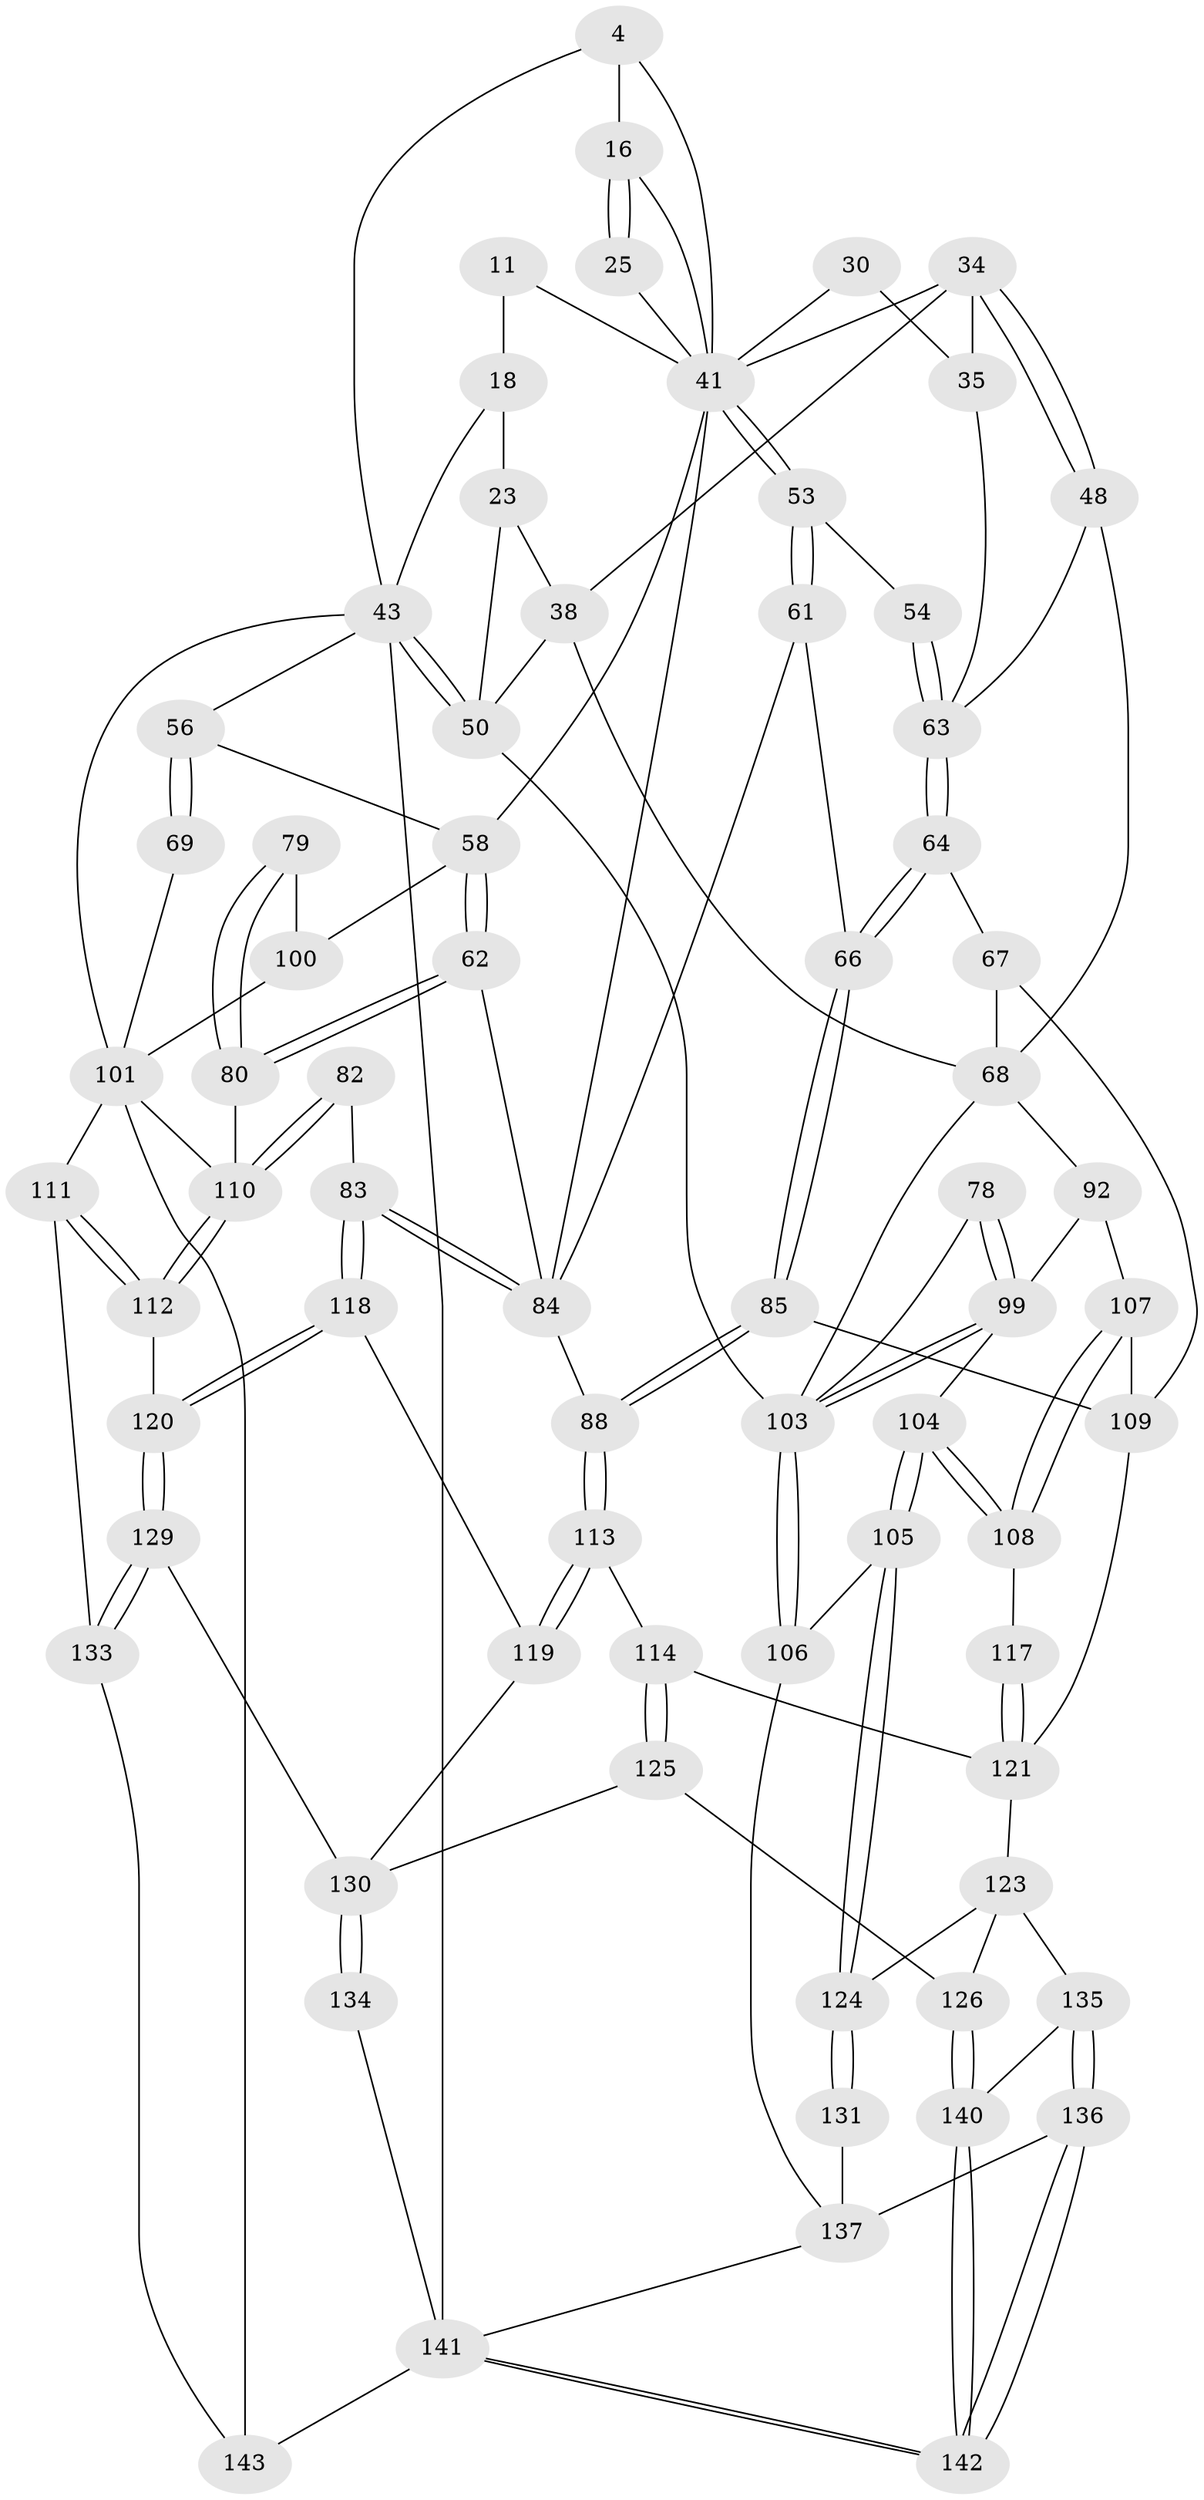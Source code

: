 // original degree distribution, {3: 0.02097902097902098, 4: 0.22377622377622378, 6: 0.21678321678321677, 5: 0.5384615384615384}
// Generated by graph-tools (version 1.1) at 2025/00/03/09/25 05:00:41]
// undirected, 71 vertices, 157 edges
graph export_dot {
graph [start="1"]
  node [color=gray90,style=filled];
  4 [pos="+1+0",super="+3"];
  11 [pos="+0.32522275699935754+0.010794557800783693"];
  16 [pos="+0.7336071324765123+0.034830656311578646",super="+12"];
  18 [pos="+0.13811483006585526+0",super="+17+8"];
  23 [pos="+0.2727608434517522+0.10199990182640507",super="+22+19"];
  25 [pos="+0.7686911896149425+0.12830078038024761",super="+13"];
  30 [pos="+0.47044779480216187+0.16623574663199336"];
  34 [pos="+0.4090785485928031+0.17562213484292497",super="+31+33"];
  35 [pos="+0.4629010359236602+0.17039914814850257"];
  38 [pos="+0.24088142603563048+0.22950621040446592",super="+32+36"];
  41 [pos="+0.6039067980033882+0.18348788798312715",super="+29+28+40"];
  43 [pos="+0+0.1643935372352403",super="+21+6"];
  48 [pos="+0.38487562660009494+0.22221744563331858"];
  50 [pos="+0+0.32856095488603093",super="+47+42"];
  53 [pos="+0.5348205221075637+0.2869191659848437"];
  54 [pos="+0.5287170998691649+0.28740546119738547"];
  56 [pos="+0.913029233350354+0.2187877786931684",super="+55"];
  58 [pos="+0.8265987931792317+0.2451966547353816",super="+57"];
  61 [pos="+0.6039032725064104+0.3773907843330917"];
  62 [pos="+0.7773612643752837+0.3086402019992885"];
  63 [pos="+0.43131820268124016+0.34173387531834365",super="+52+51"];
  64 [pos="+0.425491145438655+0.35211074062013126"];
  66 [pos="+0.5009132175097254+0.4149179404632141"];
  67 [pos="+0.35743617463449845+0.413947755993389",super="+65"];
  68 [pos="+0.23648966120174011+0.4008711654654718",super="+49"];
  69 [pos="+1+0.2740030494448302"];
  78 [pos="+0+0.38948121795079527"];
  79 [pos="+0.8475402554587953+0.456567810706505"];
  80 [pos="+0.8268860795529174+0.4608565730079603"];
  82 [pos="+0.7495976986026329+0.5602093000636058"];
  83 [pos="+0.7206517410302755+0.5597764304118797"];
  84 [pos="+0.6654405699440727+0.5231265025487581",super="+60"];
  85 [pos="+0.49200147232058905+0.5307207822075081"];
  88 [pos="+0.5353069964027937+0.5486181572076689"];
  92 [pos="+0.23794878989653265+0.5007679523152881",super="+76"];
  99 [pos="+0.10687597590308194+0.5188945393650959",super="+98+77"];
  100 [pos="+0.9244684969354706+0.4723959257799769",super="+71+72"];
  101 [pos="+0.9370036440414875+0.549994204898951",super="+90"];
  103 [pos="+0.09934602025904819+0.6381995231789422",super="+74+73+75"];
  104 [pos="+0.16230257214147498+0.6989146191101843"];
  105 [pos="+0.15484782388520205+0.7033455699522159"];
  106 [pos="+0.11358989087851391+0.6865246349376339",super="+93"];
  107 [pos="+0.3073056574910179+0.5775867562055091",super="+91"];
  108 [pos="+0.2534847693204796+0.6784900259672099"];
  109 [pos="+0.42228779650559073+0.5469974669399851",super="+87"];
  110 [pos="+0.822503369874919+0.6307969916747229",super="+102+81"];
  111 [pos="+1+0.783446722411124"];
  112 [pos="+0.8704269641304735+0.7112427168895791"];
  113 [pos="+0.5336588135713177+0.7152551490875173"];
  114 [pos="+0.5218804557475806+0.7210284172361586"];
  117 [pos="+0.31041294059491403+0.7007223085299364"];
  118 [pos="+0.6442658935078268+0.6997078151729343"];
  119 [pos="+0.6153796952856133+0.7251256541127232"];
  120 [pos="+0.8074921916115225+0.7802871876070105"];
  121 [pos="+0.36937832796371545+0.8324178235139964",super="+115+116"];
  123 [pos="+0.2660256449729291+0.8364290382672138",super="+122"];
  124 [pos="+0.16293496887807252+0.7895639688563336"];
  125 [pos="+0.4907686129948223+0.8553149966816823"];
  126 [pos="+0.37514971648328466+0.8634195758151556"];
  129 [pos="+0.7874621518108743+0.8220739155614862"];
  130 [pos="+0.7326238829461532+0.8312538184175912",super="+128"];
  131 [pos="+0.15250506507045428+0.8187024535550725"];
  133 [pos="+0.7968339448417865+0.8486527667752686",super="+132"];
  134 [pos="+0.597196230959634+0.9784068633183639"];
  135 [pos="+0.25732857074519394+0.9079712223731078"];
  136 [pos="+0.217725708111014+0.9398303959265263"];
  137 [pos="+0.19681210383505737+0.9237098018279152",super="+95+94"];
  140 [pos="+0.36603558452184776+0.8996674639330589"];
  141 [pos="+0.34940540605915377+1",super="+96+139"];
  142 [pos="+0.3461891425623465+1"];
  143 [pos="+0.7429477177401416+1",super="+138"];
  4 -- 16 [weight=2];
  4 -- 43;
  4 -- 41;
  11 -- 18 [weight=2];
  11 -- 41;
  16 -- 25 [weight=2];
  16 -- 25;
  16 -- 41;
  18 -- 23 [weight=2];
  18 -- 43;
  23 -- 38 [weight=2];
  23 -- 50;
  25 -- 41 [weight=2];
  30 -- 35;
  30 -- 41 [weight=2];
  34 -- 48;
  34 -- 48;
  34 -- 41 [weight=2];
  34 -- 38;
  34 -- 35;
  35 -- 63;
  38 -- 50;
  38 -- 68;
  41 -- 53;
  41 -- 53;
  41 -- 58;
  41 -- 84;
  43 -- 50 [weight=3];
  43 -- 50;
  43 -- 56;
  43 -- 101;
  43 -- 141;
  48 -- 63;
  48 -- 68;
  50 -- 103 [weight=2];
  53 -- 54;
  53 -- 61;
  53 -- 61;
  54 -- 63 [weight=2];
  54 -- 63;
  56 -- 69 [weight=2];
  56 -- 69;
  56 -- 58;
  58 -- 62;
  58 -- 62;
  58 -- 100;
  61 -- 66;
  61 -- 84;
  62 -- 80;
  62 -- 80;
  62 -- 84;
  63 -- 64;
  63 -- 64;
  64 -- 66;
  64 -- 66;
  64 -- 67;
  66 -- 85;
  66 -- 85;
  67 -- 68 [weight=2];
  67 -- 109;
  68 -- 92;
  68 -- 103;
  69 -- 101;
  78 -- 99 [weight=2];
  78 -- 99;
  78 -- 103;
  79 -- 80;
  79 -- 80;
  79 -- 100 [weight=2];
  80 -- 110;
  82 -- 83;
  82 -- 110 [weight=2];
  82 -- 110;
  83 -- 84;
  83 -- 84;
  83 -- 118;
  83 -- 118;
  84 -- 88;
  85 -- 88;
  85 -- 88;
  85 -- 109;
  88 -- 113;
  88 -- 113;
  92 -- 107;
  92 -- 99 [weight=2];
  99 -- 103;
  99 -- 103;
  99 -- 104;
  100 -- 101 [weight=2];
  101 -- 111;
  101 -- 143;
  101 -- 110;
  103 -- 106 [weight=2];
  103 -- 106;
  104 -- 105;
  104 -- 105;
  104 -- 108;
  104 -- 108;
  105 -- 106;
  105 -- 124;
  105 -- 124;
  106 -- 137;
  107 -- 108;
  107 -- 108;
  107 -- 109 [weight=2];
  108 -- 117;
  109 -- 121;
  110 -- 112;
  110 -- 112;
  111 -- 112;
  111 -- 112;
  111 -- 133;
  112 -- 120;
  113 -- 114;
  113 -- 119;
  113 -- 119;
  114 -- 125;
  114 -- 125;
  114 -- 121;
  117 -- 121 [weight=2];
  117 -- 121;
  118 -- 119;
  118 -- 120;
  118 -- 120;
  119 -- 130;
  120 -- 129;
  120 -- 129;
  121 -- 123;
  123 -- 124;
  123 -- 135;
  123 -- 126;
  124 -- 131;
  124 -- 131;
  125 -- 126;
  125 -- 130;
  126 -- 140;
  126 -- 140;
  129 -- 130;
  129 -- 133;
  129 -- 133;
  130 -- 134 [weight=2];
  130 -- 134;
  131 -- 137 [weight=2];
  133 -- 143 [weight=2];
  134 -- 141;
  135 -- 136;
  135 -- 136;
  135 -- 140;
  136 -- 137;
  136 -- 142;
  136 -- 142;
  137 -- 141;
  140 -- 142;
  140 -- 142;
  141 -- 142;
  141 -- 142;
  141 -- 143 [weight=2];
}
